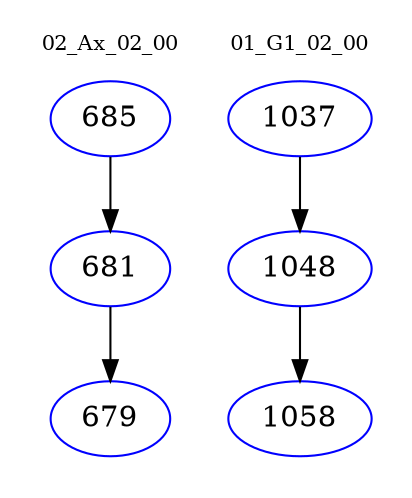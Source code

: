 digraph{
subgraph cluster_0 {
color = white
label = "02_Ax_02_00";
fontsize=10;
T0_685 [label="685", color="blue"]
T0_685 -> T0_681 [color="black"]
T0_681 [label="681", color="blue"]
T0_681 -> T0_679 [color="black"]
T0_679 [label="679", color="blue"]
}
subgraph cluster_1 {
color = white
label = "01_G1_02_00";
fontsize=10;
T1_1037 [label="1037", color="blue"]
T1_1037 -> T1_1048 [color="black"]
T1_1048 [label="1048", color="blue"]
T1_1048 -> T1_1058 [color="black"]
T1_1058 [label="1058", color="blue"]
}
}

